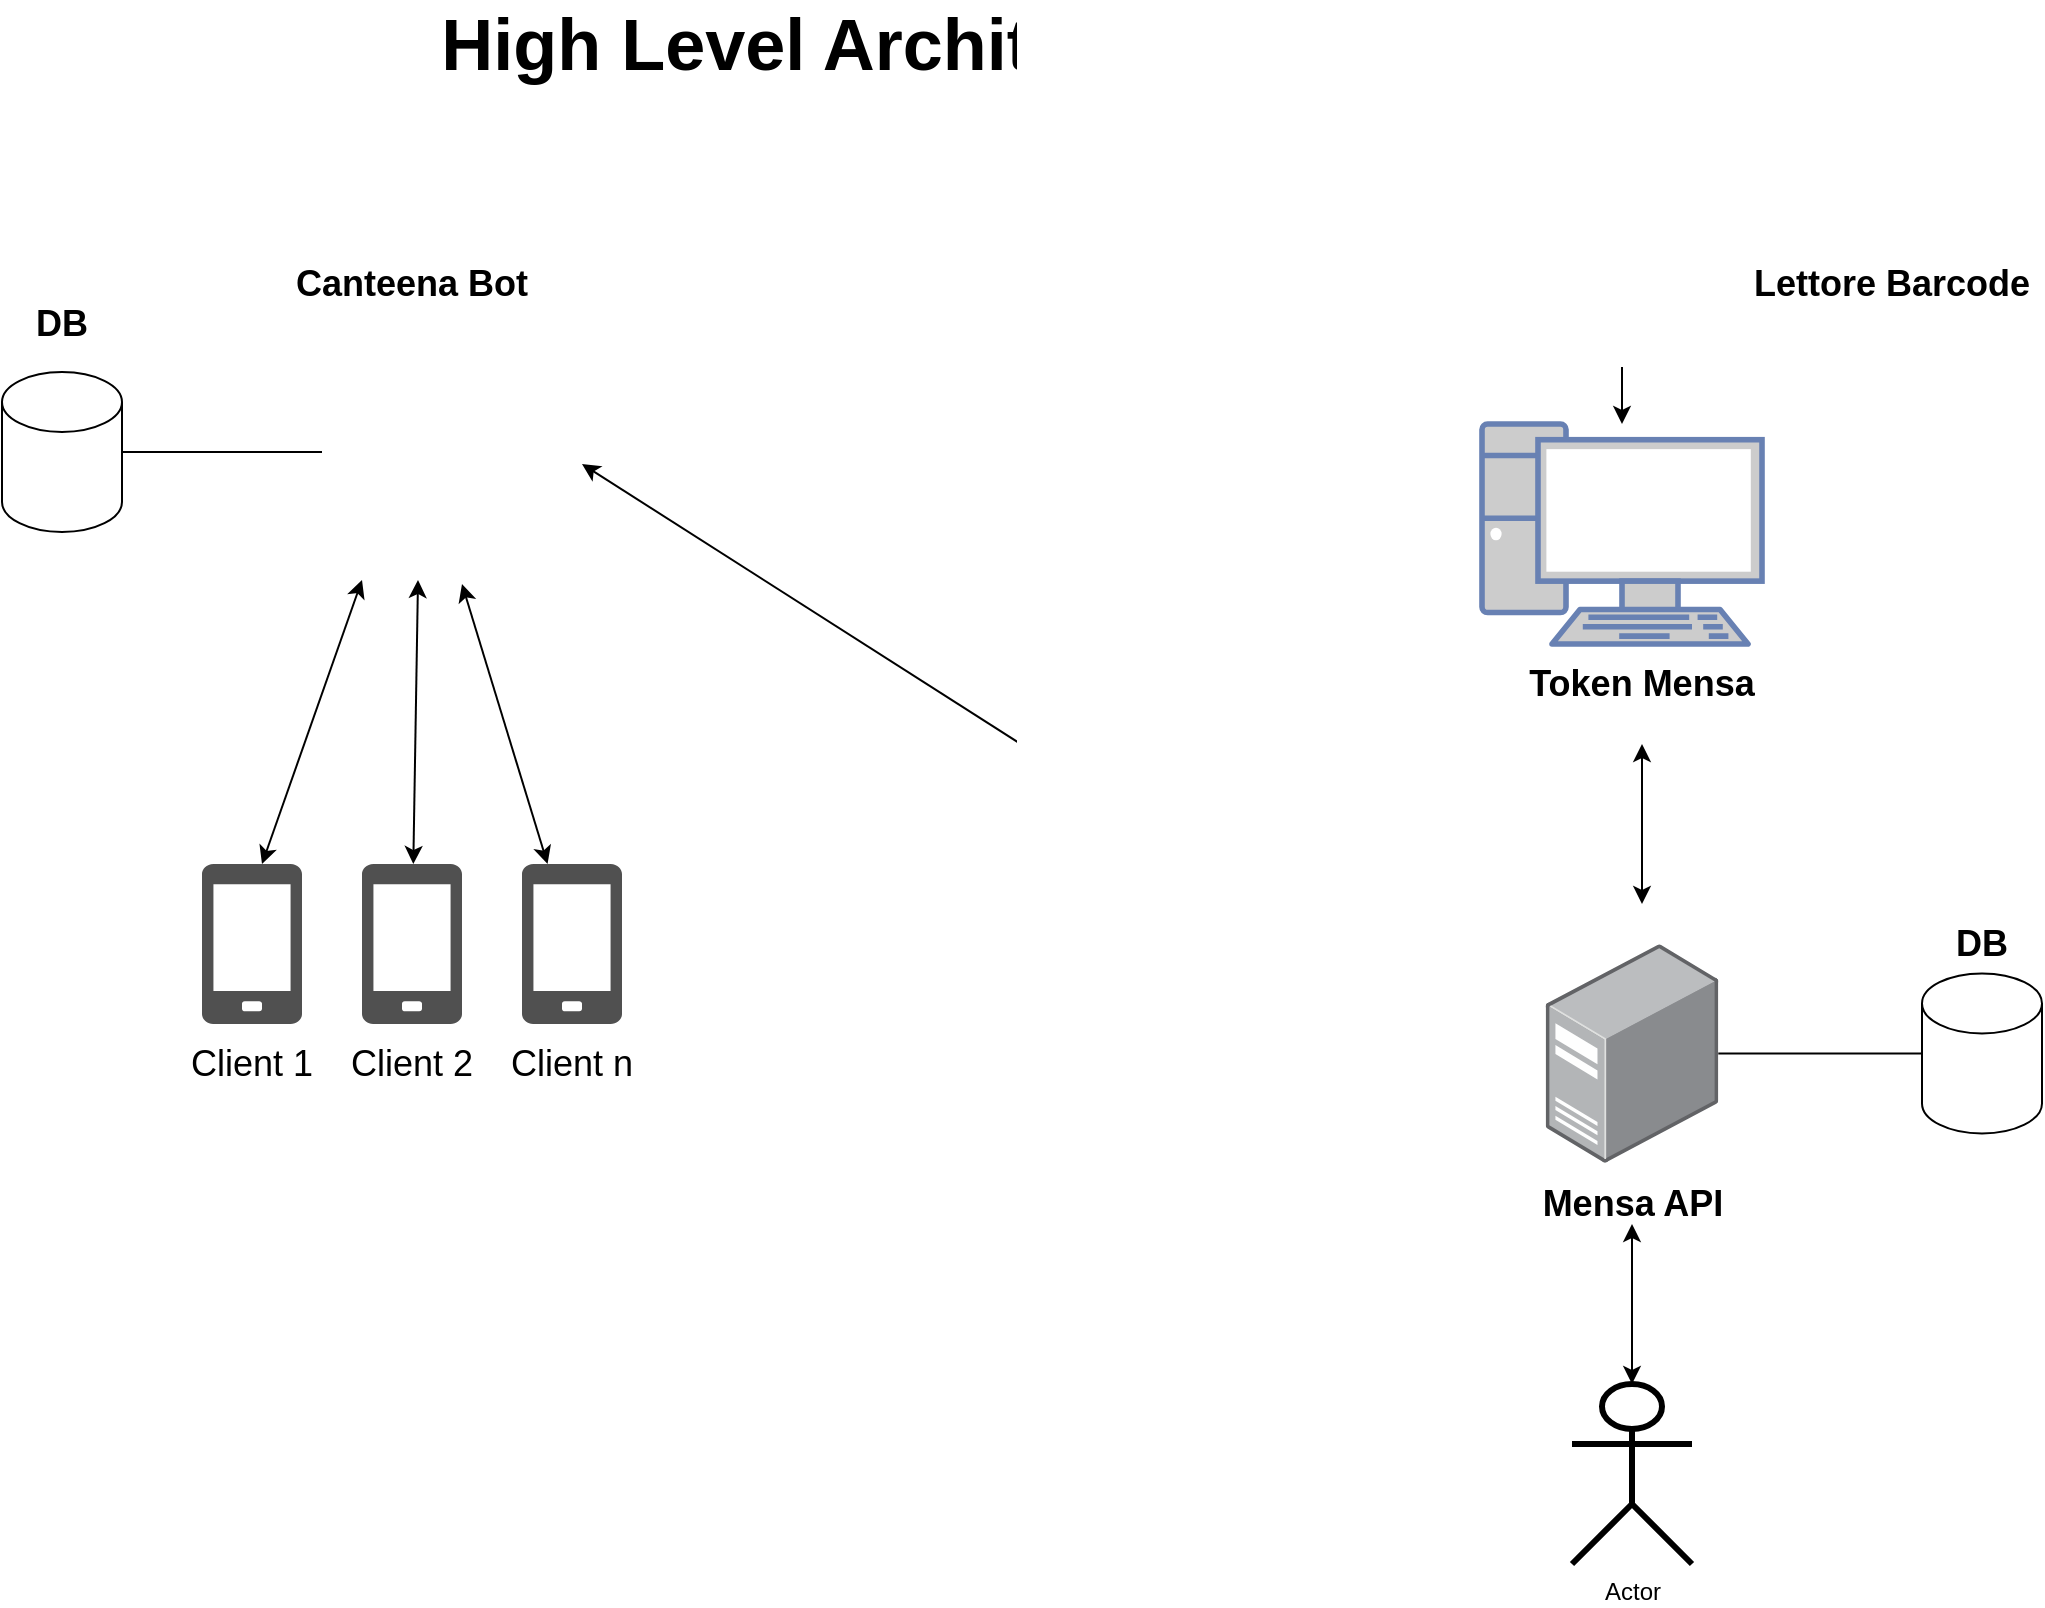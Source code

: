 <mxfile version="14.9.5" type="device"><diagram id="asrCkqDMPnkd6mrKHk_E" name="Page-1"><mxGraphModel dx="1447" dy="665" grid="1" gridSize="10" guides="1" tooltips="1" connect="1" arrows="1" fold="1" page="1" pageScale="1" pageWidth="1169" pageHeight="827" math="0" shadow="0"><root><mxCell id="0"/><mxCell id="1" parent="0"/><mxCell id="_wTzsm85ZrNC86HdCu23-1" value="" style="shape=image;html=1;verticalAlign=top;verticalLabelPosition=bottom;labelBackgroundColor=#ffffff;imageAspect=0;aspect=fixed;image=https://cdn2.iconfinder.com/data/icons/artificial-intelligence-52/48/bl_1647_Robot_artificial_intelligence_worker_dog_magnifier_bot-128.png" vertex="1" parent="1"><mxGeometry x="220" y="180" width="128" height="128" as="geometry"/></mxCell><mxCell id="_wTzsm85ZrNC86HdCu23-2" value="&lt;font style=&quot;font-size: 18px&quot;&gt;&lt;b&gt;Canteena Bot&lt;/b&gt;&lt;/font&gt;" style="text;html=1;strokeColor=none;fillColor=none;align=center;verticalAlign=middle;whiteSpace=wrap;rounded=0;" vertex="1" parent="1"><mxGeometry x="190" y="150" width="150" height="20" as="geometry"/></mxCell><mxCell id="_wTzsm85ZrNC86HdCu23-4" value="" style="pointerEvents=1;shadow=0;dashed=0;html=1;strokeColor=none;fillColor=#505050;labelPosition=center;verticalLabelPosition=bottom;verticalAlign=top;outlineConnect=0;align=center;shape=mxgraph.office.devices.cell_phone_generic;" vertex="1" parent="1"><mxGeometry x="160" y="450" width="50" height="80" as="geometry"/></mxCell><mxCell id="_wTzsm85ZrNC86HdCu23-5" value="" style="pointerEvents=1;shadow=0;dashed=0;html=1;strokeColor=none;fillColor=#505050;labelPosition=center;verticalLabelPosition=bottom;verticalAlign=top;outlineConnect=0;align=center;shape=mxgraph.office.devices.cell_phone_generic;" vertex="1" parent="1"><mxGeometry x="240" y="450" width="50" height="80" as="geometry"/></mxCell><mxCell id="_wTzsm85ZrNC86HdCu23-6" value="" style="pointerEvents=1;shadow=0;dashed=0;html=1;strokeColor=none;fillColor=#505050;labelPosition=center;verticalLabelPosition=bottom;verticalAlign=top;outlineConnect=0;align=center;shape=mxgraph.office.devices.cell_phone_generic;strokeWidth=1;" vertex="1" parent="1"><mxGeometry x="320" y="450" width="50" height="80" as="geometry"/></mxCell><mxCell id="_wTzsm85ZrNC86HdCu23-7" value="" style="endArrow=classic;startArrow=classic;html=1;exitX=0.6;exitY=0;exitDx=0;exitDy=0;exitPerimeter=0;" edge="1" parent="1" source="_wTzsm85ZrNC86HdCu23-4"><mxGeometry width="50" height="50" relative="1" as="geometry"><mxPoint x="180" y="400" as="sourcePoint"/><mxPoint x="240" y="308" as="targetPoint"/></mxGeometry></mxCell><mxCell id="_wTzsm85ZrNC86HdCu23-9" value="&lt;font style=&quot;font-size: 36px&quot;&gt;&lt;b&gt;High Level Architecture (HLA)&lt;/b&gt;&lt;/font&gt;" style="text;html=1;strokeColor=none;fillColor=none;align=center;verticalAlign=middle;whiteSpace=wrap;rounded=0;fontSize=26;" vertex="1" parent="1"><mxGeometry x="260" y="30" width="550" height="20" as="geometry"/></mxCell><mxCell id="_wTzsm85ZrNC86HdCu23-12" value="&lt;font style=&quot;font-size: 18px&quot;&gt;Client 1&lt;/font&gt;" style="text;html=1;strokeColor=none;fillColor=none;align=center;verticalAlign=middle;whiteSpace=wrap;rounded=0;" vertex="1" parent="1"><mxGeometry x="150" y="540" width="70" height="20" as="geometry"/></mxCell><mxCell id="_wTzsm85ZrNC86HdCu23-13" value="&lt;font style=&quot;font-size: 18px&quot;&gt;Client 2&lt;/font&gt;" style="text;html=1;strokeColor=none;fillColor=none;align=center;verticalAlign=middle;whiteSpace=wrap;rounded=0;" vertex="1" parent="1"><mxGeometry x="230" y="540" width="70" height="20" as="geometry"/></mxCell><mxCell id="_wTzsm85ZrNC86HdCu23-14" value="&lt;font style=&quot;font-size: 18px&quot;&gt;Client n&lt;/font&gt;" style="text;html=1;strokeColor=none;fillColor=none;align=center;verticalAlign=middle;whiteSpace=wrap;rounded=0;" vertex="1" parent="1"><mxGeometry x="310" y="540" width="70" height="20" as="geometry"/></mxCell><mxCell id="_wTzsm85ZrNC86HdCu23-16" value="" style="endArrow=classic;startArrow=classic;html=1;" edge="1" parent="1" source="_wTzsm85ZrNC86HdCu23-5"><mxGeometry width="50" height="50" relative="1" as="geometry"><mxPoint x="500" y="400" as="sourcePoint"/><mxPoint x="268" y="308" as="targetPoint"/></mxGeometry></mxCell><mxCell id="_wTzsm85ZrNC86HdCu23-17" value="" style="endArrow=classic;startArrow=classic;html=1;" edge="1" parent="1" source="_wTzsm85ZrNC86HdCu23-6"><mxGeometry width="50" height="50" relative="1" as="geometry"><mxPoint x="500" y="400" as="sourcePoint"/><mxPoint x="290" y="310" as="targetPoint"/></mxGeometry></mxCell><mxCell id="_wTzsm85ZrNC86HdCu23-19" value="" style="shape=cylinder3;whiteSpace=wrap;html=1;boundedLbl=1;backgroundOutline=1;size=15;" vertex="1" parent="1"><mxGeometry x="60" y="204" width="60" height="80" as="geometry"/></mxCell><mxCell id="_wTzsm85ZrNC86HdCu23-21" value="&lt;font style=&quot;font-size: 18px&quot;&gt;&lt;b&gt;DB&lt;/b&gt;&lt;/font&gt;" style="text;html=1;strokeColor=none;fillColor=none;align=center;verticalAlign=middle;whiteSpace=wrap;rounded=0;" vertex="1" parent="1"><mxGeometry x="70" y="170" width="40" height="20" as="geometry"/></mxCell><mxCell id="_wTzsm85ZrNC86HdCu23-23" value="&lt;font style=&quot;font-size: 18px&quot;&gt;&lt;b&gt;Mensa API&lt;/b&gt;&lt;/font&gt;" style="text;html=1;strokeColor=none;fillColor=none;align=center;verticalAlign=middle;whiteSpace=wrap;rounded=0;" vertex="1" parent="1"><mxGeometry x="817.5" y="610" width="115" height="20" as="geometry"/></mxCell><mxCell id="_wTzsm85ZrNC86HdCu23-24" value="Actor" style="shape=umlActor;verticalLabelPosition=bottom;verticalAlign=top;html=1;outlineConnect=0;strokeWidth=3;" vertex="1" parent="1"><mxGeometry x="845" y="710" width="60" height="90" as="geometry"/></mxCell><mxCell id="_wTzsm85ZrNC86HdCu23-26" value="" style="points=[];aspect=fixed;html=1;align=center;shadow=0;dashed=0;image;image=img/lib/allied_telesis/computer_and_terminals/Server_Desktop.svg;" vertex="1" parent="1"><mxGeometry x="831.85" y="490" width="86.3" height="109.39" as="geometry"/></mxCell><mxCell id="_wTzsm85ZrNC86HdCu23-27" value="" style="endArrow=classic;startArrow=classic;html=1;entryX=0.5;entryY=1;entryDx=0;entryDy=0;exitX=0.5;exitY=0;exitDx=0;exitDy=0;exitPerimeter=0;" edge="1" parent="1" source="_wTzsm85ZrNC86HdCu23-24" target="_wTzsm85ZrNC86HdCu23-23"><mxGeometry width="50" height="50" relative="1" as="geometry"><mxPoint x="880" y="690" as="sourcePoint"/><mxPoint x="900" y="640" as="targetPoint"/></mxGeometry></mxCell><mxCell id="_wTzsm85ZrNC86HdCu23-29" value="" style="shape=cylinder3;whiteSpace=wrap;html=1;boundedLbl=1;backgroundOutline=1;size=15;" vertex="1" parent="1"><mxGeometry x="1020" y="504.69" width="60" height="80" as="geometry"/></mxCell><mxCell id="_wTzsm85ZrNC86HdCu23-30" value="&lt;font style=&quot;font-size: 18px&quot;&gt;&lt;b&gt;DB&lt;/b&gt;&lt;/font&gt;" style="text;html=1;strokeColor=none;fillColor=none;align=center;verticalAlign=middle;whiteSpace=wrap;rounded=0;" vertex="1" parent="1"><mxGeometry x="1030" y="480" width="40" height="20" as="geometry"/></mxCell><mxCell id="_wTzsm85ZrNC86HdCu23-32" value="" style="endArrow=none;html=1;entryX=0;entryY=0.5;entryDx=0;entryDy=0;strokeWidth=1;" edge="1" parent="1" source="_wTzsm85ZrNC86HdCu23-19" target="_wTzsm85ZrNC86HdCu23-1"><mxGeometry width="50" height="50" relative="1" as="geometry"><mxPoint x="120" y="294" as="sourcePoint"/><mxPoint x="190.711" y="244" as="targetPoint"/></mxGeometry></mxCell><mxCell id="_wTzsm85ZrNC86HdCu23-33" value="" style="endArrow=none;html=1;strokeWidth=1;entryX=0;entryY=0.5;entryDx=0;entryDy=0;entryPerimeter=0;" edge="1" parent="1" source="_wTzsm85ZrNC86HdCu23-26" target="_wTzsm85ZrNC86HdCu23-29"><mxGeometry width="50" height="50" relative="1" as="geometry"><mxPoint x="920" y="540" as="sourcePoint"/><mxPoint x="1000" y="520" as="targetPoint"/></mxGeometry></mxCell><mxCell id="_wTzsm85ZrNC86HdCu23-34" value="" style="fontColor=#0066CC;verticalAlign=top;verticalLabelPosition=bottom;labelPosition=center;align=center;html=1;outlineConnect=0;fillColor=#CCCCCC;strokeColor=#6881B3;gradientColor=none;gradientDirection=north;strokeWidth=2;shape=mxgraph.networks.pc;" vertex="1" parent="1"><mxGeometry x="800" y="230" width="140" height="110" as="geometry"/></mxCell><mxCell id="_wTzsm85ZrNC86HdCu23-35" value="" style="endArrow=classic;startArrow=classic;html=1;strokeWidth=1;" edge="1" parent="1"><mxGeometry width="50" height="50" relative="1" as="geometry"><mxPoint x="880" y="470" as="sourcePoint"/><mxPoint x="880" y="390" as="targetPoint"/></mxGeometry></mxCell><mxCell id="_wTzsm85ZrNC86HdCu23-37" value="&lt;font style=&quot;font-size: 18px&quot;&gt;&lt;b&gt;Token Mensa&lt;/b&gt;&lt;/font&gt;" style="text;html=1;strokeColor=none;fillColor=none;align=center;verticalAlign=middle;whiteSpace=wrap;rounded=0;" vertex="1" parent="1"><mxGeometry x="800" y="350" width="160" height="20" as="geometry"/></mxCell><mxCell id="_wTzsm85ZrNC86HdCu23-39" value="" style="shape=image;html=1;verticalAlign=top;verticalLabelPosition=bottom;labelBackgroundColor=#ffffff;imageAspect=0;aspect=fixed;image=https://cdn2.iconfinder.com/data/icons/font-awesome/1792/barcode-128.png;strokeWidth=1;" vertex="1" parent="1"><mxGeometry x="828.5" y="118.5" width="83" height="83" as="geometry"/></mxCell><mxCell id="_wTzsm85ZrNC86HdCu23-42" value="" style="endArrow=classic;html=1;strokeWidth=1;exitX=0.5;exitY=1;exitDx=0;exitDy=0;" edge="1" parent="1" source="_wTzsm85ZrNC86HdCu23-39" target="_wTzsm85ZrNC86HdCu23-34"><mxGeometry width="50" height="50" relative="1" as="geometry"><mxPoint x="970" y="180" as="sourcePoint"/><mxPoint x="1020" y="130" as="targetPoint"/></mxGeometry></mxCell><mxCell id="_wTzsm85ZrNC86HdCu23-43" value="&lt;font style=&quot;font-size: 18px&quot;&gt;&lt;b&gt;Lettore Barcode&lt;/b&gt;&lt;/font&gt;" style="text;html=1;strokeColor=none;fillColor=none;align=center;verticalAlign=middle;whiteSpace=wrap;rounded=0;" vertex="1" parent="1"><mxGeometry x="930" y="150" width="150" height="20" as="geometry"/></mxCell><mxCell id="_wTzsm85ZrNC86HdCu23-44" value="" style="endArrow=classic;html=1;strokeWidth=1;" edge="1" parent="1"><mxGeometry width="50" height="50" relative="1" as="geometry"><mxPoint x="820" y="550" as="sourcePoint"/><mxPoint x="350" y="250" as="targetPoint"/></mxGeometry></mxCell></root></mxGraphModel></diagram></mxfile>
